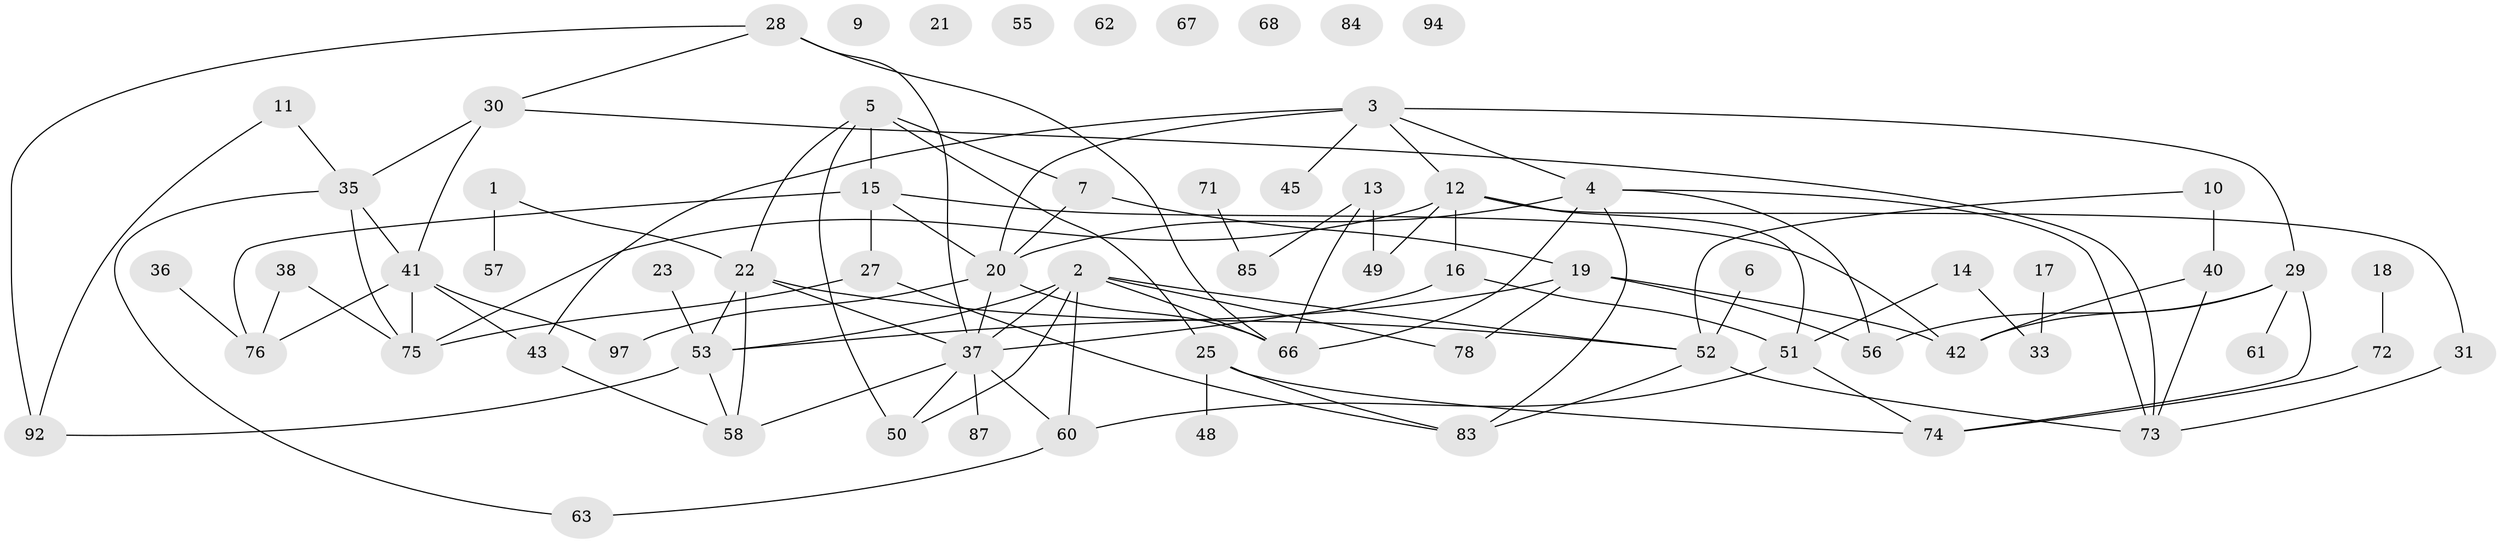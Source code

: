 // original degree distribution, {2: 0.25, 6: 0.01, 5: 0.12, 3: 0.19, 1: 0.14, 0: 0.08, 4: 0.2, 7: 0.01}
// Generated by graph-tools (version 1.1) at 2025/41/03/06/25 10:41:21]
// undirected, 69 vertices, 105 edges
graph export_dot {
graph [start="1"]
  node [color=gray90,style=filled];
  1;
  2 [super="+44"];
  3 [super="+24"];
  4 [super="+39"];
  5 [super="+8"];
  6 [super="+46"];
  7 [super="+86"];
  9;
  10;
  11;
  12 [super="+77"];
  13 [super="+96"];
  14 [super="+26"];
  15;
  16 [super="+91"];
  17;
  18;
  19 [super="+69"];
  20 [super="+59"];
  21;
  22 [super="+54"];
  23;
  25 [super="+34"];
  27 [super="+70"];
  28 [super="+95"];
  29 [super="+32"];
  30 [super="+81"];
  31;
  33;
  35 [super="+47"];
  36;
  37 [super="+93"];
  38;
  40;
  41 [super="+99"];
  42 [super="+82"];
  43;
  45;
  48;
  49 [super="+90"];
  50 [super="+64"];
  51 [super="+98"];
  52 [super="+88"];
  53 [super="+89"];
  55;
  56 [super="+65"];
  57;
  58;
  60;
  61;
  62;
  63;
  66;
  67;
  68;
  71;
  72;
  73 [super="+79"];
  74;
  75;
  76 [super="+80"];
  78;
  83;
  84;
  85;
  87;
  92 [super="+100"];
  94;
  97;
  1 -- 57;
  1 -- 22;
  2 -- 37;
  2 -- 52;
  2 -- 53;
  2 -- 60;
  2 -- 78;
  2 -- 50;
  2 -- 66;
  3 -- 12;
  3 -- 20;
  3 -- 29;
  3 -- 4;
  3 -- 43;
  3 -- 45;
  4 -- 66;
  4 -- 83;
  4 -- 20;
  4 -- 56;
  4 -- 73;
  5 -- 15;
  5 -- 25;
  5 -- 50;
  5 -- 22;
  5 -- 7;
  6 -- 52;
  7 -- 20;
  7 -- 19;
  10 -- 40;
  10 -- 52;
  11 -- 35;
  11 -- 92;
  12 -- 49;
  12 -- 51;
  12 -- 16;
  12 -- 75;
  12 -- 31;
  13 -- 66;
  13 -- 85;
  13 -- 49 [weight=2];
  14 -- 33;
  14 -- 51;
  15 -- 27;
  15 -- 42;
  15 -- 76;
  15 -- 20;
  16 -- 51;
  16 -- 37;
  17 -- 33;
  18 -- 72;
  19 -- 53;
  19 -- 42;
  19 -- 78;
  19 -- 56;
  20 -- 66;
  20 -- 97;
  20 -- 37;
  22 -- 52;
  22 -- 58;
  22 -- 53;
  22 -- 37;
  23 -- 53;
  25 -- 48;
  25 -- 74;
  25 -- 83;
  27 -- 75;
  27 -- 83;
  28 -- 30;
  28 -- 37;
  28 -- 66;
  28 -- 92;
  29 -- 61;
  29 -- 42;
  29 -- 74;
  29 -- 56;
  30 -- 35;
  30 -- 73;
  30 -- 41;
  31 -- 73;
  35 -- 63;
  35 -- 75;
  35 -- 41;
  36 -- 76;
  37 -- 50;
  37 -- 58;
  37 -- 60;
  37 -- 87;
  38 -- 75;
  38 -- 76;
  40 -- 42;
  40 -- 73;
  41 -- 97;
  41 -- 76;
  41 -- 75;
  41 -- 43;
  43 -- 58;
  51 -- 74;
  51 -- 60;
  52 -- 73;
  52 -- 83;
  53 -- 58;
  53 -- 92;
  60 -- 63;
  71 -- 85;
  72 -- 74;
}
